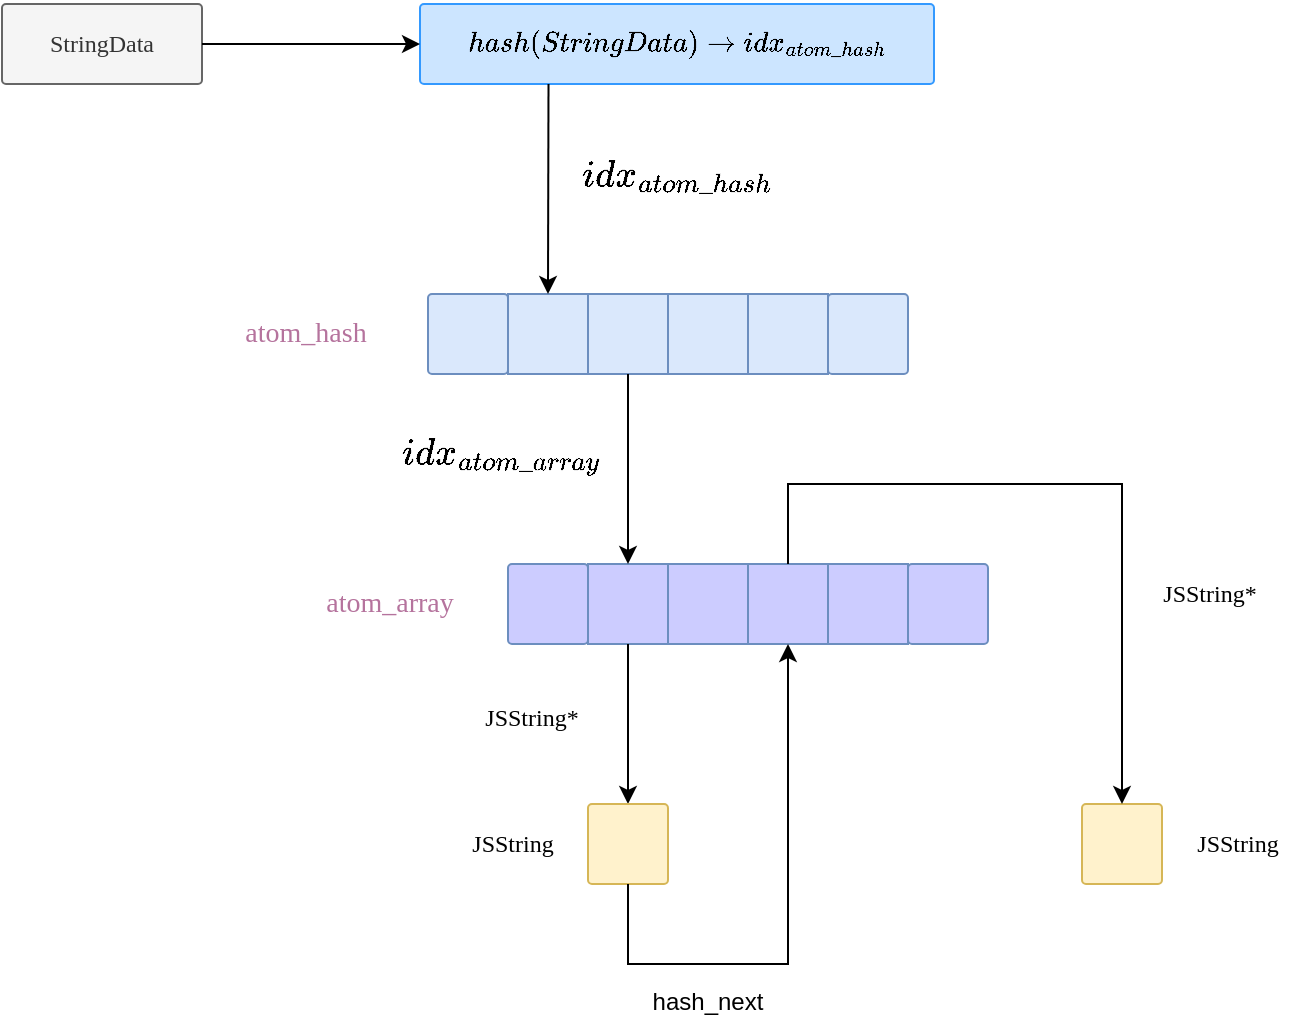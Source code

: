<mxfile version="21.4.0" type="device">
  <diagram id="BE0ovioZWPl28bur3GKl" name="Page-1">
    <mxGraphModel dx="1088" dy="745" grid="1" gridSize="10" guides="1" tooltips="1" connect="1" arrows="1" fold="1" page="1" pageScale="1" pageWidth="827" pageHeight="1169" math="1" shadow="0">
      <root>
        <mxCell id="0" />
        <mxCell id="1" parent="0" />
        <mxCell id="d7k7JaHhVkfDtRXN3Bn--1" value="" style="rounded=1;whiteSpace=wrap;html=1;fillColor=#CCCCFF;strokeColor=#6c8ebf;arcSize=5;" parent="1" vertex="1">
          <mxGeometry x="393" y="720" width="40" height="40" as="geometry" />
        </mxCell>
        <mxCell id="d7k7JaHhVkfDtRXN3Bn--2" value="" style="rounded=0;whiteSpace=wrap;html=1;fillColor=#CCCCFF;strokeColor=#6c8ebf;" parent="1" vertex="1">
          <mxGeometry x="433" y="720" width="40" height="40" as="geometry" />
        </mxCell>
        <mxCell id="d7k7JaHhVkfDtRXN3Bn--3" value="" style="rounded=0;whiteSpace=wrap;html=1;fillColor=#CCCCFF;strokeColor=#6c8ebf;" parent="1" vertex="1">
          <mxGeometry x="473" y="720" width="40" height="40" as="geometry" />
        </mxCell>
        <mxCell id="d7k7JaHhVkfDtRXN3Bn--4" value="" style="rounded=0;whiteSpace=wrap;html=1;fillColor=#CCCCFF;strokeColor=#6c8ebf;" parent="1" vertex="1">
          <mxGeometry x="513" y="720" width="40" height="40" as="geometry" />
        </mxCell>
        <mxCell id="d7k7JaHhVkfDtRXN3Bn--5" value="" style="rounded=0;whiteSpace=wrap;html=1;fillColor=#CCCCFF;strokeColor=#6c8ebf;" parent="1" vertex="1">
          <mxGeometry x="553" y="720" width="40" height="40" as="geometry" />
        </mxCell>
        <mxCell id="d7k7JaHhVkfDtRXN3Bn--6" value="" style="rounded=1;whiteSpace=wrap;html=1;fillColor=#CCCCFF;strokeColor=#6c8ebf;arcSize=5;" parent="1" vertex="1">
          <mxGeometry x="593" y="720" width="40" height="40" as="geometry" />
        </mxCell>
        <mxCell id="d7k7JaHhVkfDtRXN3Bn--7" value="&lt;font color=&quot;#b5739d&quot; style=&quot;font-size: 14px;&quot;&gt;atom_array&lt;/font&gt;" style="text;html=1;strokeColor=none;fillColor=none;align=center;verticalAlign=middle;whiteSpace=wrap;rounded=0;fontFamily=SF Mono;" parent="1" vertex="1">
          <mxGeometry x="279" y="725" width="110" height="30" as="geometry" />
        </mxCell>
        <mxCell id="d7k7JaHhVkfDtRXN3Bn--8" value="" style="rounded=1;whiteSpace=wrap;html=1;fillColor=#dae8fc;strokeColor=#6c8ebf;arcSize=5;" parent="1" vertex="1">
          <mxGeometry x="353" y="585" width="40" height="40" as="geometry" />
        </mxCell>
        <mxCell id="d7k7JaHhVkfDtRXN3Bn--9" value="" style="rounded=0;whiteSpace=wrap;html=1;fillColor=#dae8fc;strokeColor=#6c8ebf;" parent="1" vertex="1">
          <mxGeometry x="393" y="585" width="40" height="40" as="geometry" />
        </mxCell>
        <mxCell id="d7k7JaHhVkfDtRXN3Bn--10" value="" style="rounded=0;whiteSpace=wrap;html=1;fillColor=#dae8fc;strokeColor=#6c8ebf;" parent="1" vertex="1">
          <mxGeometry x="433" y="585" width="40" height="40" as="geometry" />
        </mxCell>
        <mxCell id="d7k7JaHhVkfDtRXN3Bn--11" value="" style="rounded=0;whiteSpace=wrap;html=1;fillColor=#dae8fc;strokeColor=#6c8ebf;" parent="1" vertex="1">
          <mxGeometry x="473" y="585" width="40" height="40" as="geometry" />
        </mxCell>
        <mxCell id="d7k7JaHhVkfDtRXN3Bn--12" value="" style="rounded=0;whiteSpace=wrap;html=1;fillColor=#dae8fc;strokeColor=#6c8ebf;" parent="1" vertex="1">
          <mxGeometry x="513" y="585" width="40" height="40" as="geometry" />
        </mxCell>
        <mxCell id="d7k7JaHhVkfDtRXN3Bn--13" value="" style="rounded=1;whiteSpace=wrap;html=1;fillColor=#dae8fc;strokeColor=#6c8ebf;arcSize=5;" parent="1" vertex="1">
          <mxGeometry x="553" y="585" width="40" height="40" as="geometry" />
        </mxCell>
        <mxCell id="d7k7JaHhVkfDtRXN3Bn--14" value="&lt;font color=&quot;#b5739d&quot; style=&quot;font-size: 14px;&quot;&gt;atom_hash&lt;/font&gt;" style="text;html=1;strokeColor=none;fillColor=none;align=center;verticalAlign=middle;whiteSpace=wrap;rounded=0;fontFamily=SF Mono;" parent="1" vertex="1">
          <mxGeometry x="247" y="590" width="90" height="30" as="geometry" />
        </mxCell>
        <mxCell id="d7k7JaHhVkfDtRXN3Bn--16" value="" style="endArrow=classic;html=1;rounded=0;exitX=0.5;exitY=1;exitDx=0;exitDy=0;entryX=0.5;entryY=0;entryDx=0;entryDy=0;" parent="1" source="d7k7JaHhVkfDtRXN3Bn--10" target="d7k7JaHhVkfDtRXN3Bn--2" edge="1">
          <mxGeometry width="50" height="50" relative="1" as="geometry">
            <mxPoint x="390" y="440" as="sourcePoint" />
            <mxPoint x="440" y="390" as="targetPoint" />
            <Array as="points">
              <mxPoint x="453" y="680" />
            </Array>
          </mxGeometry>
        </mxCell>
        <mxCell id="d7k7JaHhVkfDtRXN3Bn--29" value="" style="endArrow=classic;html=1;rounded=0;exitX=0.5;exitY=1;exitDx=0;exitDy=0;entryX=0.5;entryY=0;entryDx=0;entryDy=0;" parent="1" source="d7k7JaHhVkfDtRXN3Bn--2" target="dHQ5mNr2f7TnLZc9f3mp-4" edge="1">
          <mxGeometry width="50" height="50" relative="1" as="geometry">
            <mxPoint x="663" y="860" as="sourcePoint" />
            <mxPoint x="453" y="850" as="targetPoint" />
            <Array as="points">
              <mxPoint x="453" y="800" />
              <mxPoint x="453" y="840" />
            </Array>
          </mxGeometry>
        </mxCell>
        <mxCell id="d7k7JaHhVkfDtRXN3Bn--35" value="&lt;span style=&quot;background-color: rgb(255, 255, 255);&quot;&gt;&lt;font style=&quot;font-size: 16px;&quot;&gt;$$idx_{atom\_array}$$&lt;/font&gt;&lt;/span&gt;" style="text;html=1;strokeColor=none;fillColor=none;align=center;verticalAlign=middle;whiteSpace=wrap;rounded=0;shadow=0;glass=0;labelBackgroundColor=none;" parent="1" vertex="1">
          <mxGeometry x="320" y="650" width="140" height="30" as="geometry" />
        </mxCell>
        <mxCell id="d7k7JaHhVkfDtRXN3Bn--39" value="&lt;span style=&quot;background-color: rgb(255, 255, 255);&quot;&gt;&lt;font style=&quot;font-size: 12px;&quot;&gt;hash_next&lt;/font&gt;&lt;/span&gt;" style="text;html=1;strokeColor=none;fillColor=none;align=center;verticalAlign=middle;whiteSpace=wrap;rounded=0;shadow=0;glass=0;labelBackgroundColor=none;" parent="1" vertex="1">
          <mxGeometry x="423" y="924" width="140" height="30" as="geometry" />
        </mxCell>
        <mxCell id="dHQ5mNr2f7TnLZc9f3mp-4" value="" style="rounded=1;whiteSpace=wrap;html=1;fillColor=#fff2cc;strokeColor=#d6b656;imageHeight=24;arcSize=5;" parent="1" vertex="1">
          <mxGeometry x="433" y="840" width="40" height="40" as="geometry" />
        </mxCell>
        <mxCell id="dHQ5mNr2f7TnLZc9f3mp-6" value="" style="rounded=1;whiteSpace=wrap;html=1;fillColor=#fff2cc;strokeColor=#d6b656;arcSize=5;" parent="1" vertex="1">
          <mxGeometry x="680" y="840" width="40" height="40" as="geometry" />
        </mxCell>
        <mxCell id="dHQ5mNr2f7TnLZc9f3mp-9" value="&lt;font style=&quot;font-size: 12px;&quot;&gt;JSString&lt;/font&gt;" style="text;html=1;strokeColor=none;fillColor=none;align=center;verticalAlign=middle;whiteSpace=wrap;rounded=0;fontFamily=SF Mono;" parent="1" vertex="1">
          <mxGeometry x="357" y="845" width="77" height="30" as="geometry" />
        </mxCell>
        <mxCell id="dHQ5mNr2f7TnLZc9f3mp-10" value="" style="endArrow=classic;html=1;rounded=0;exitX=0.5;exitY=1;exitDx=0;exitDy=0;entryX=0.5;entryY=1;entryDx=0;entryDy=0;" parent="1" source="dHQ5mNr2f7TnLZc9f3mp-4" target="d7k7JaHhVkfDtRXN3Bn--4" edge="1">
          <mxGeometry width="50" height="50" relative="1" as="geometry">
            <mxPoint x="580" y="670" as="sourcePoint" />
            <mxPoint x="630" y="620" as="targetPoint" />
            <Array as="points">
              <mxPoint x="453" y="920" />
              <mxPoint x="533" y="920" />
            </Array>
          </mxGeometry>
        </mxCell>
        <mxCell id="dHQ5mNr2f7TnLZc9f3mp-13" value="&lt;font style=&quot;font-size: 12px;&quot;&gt;JSString&lt;/font&gt;" style="text;html=1;strokeColor=none;fillColor=none;align=center;verticalAlign=middle;whiteSpace=wrap;rounded=0;fontFamily=SF Mono;" parent="1" vertex="1">
          <mxGeometry x="723" y="845" width="70" height="30" as="geometry" />
        </mxCell>
        <mxCell id="dHQ5mNr2f7TnLZc9f3mp-14" value="" style="endArrow=classic;html=1;rounded=0;fontSize=16;exitX=0.5;exitY=0;exitDx=0;exitDy=0;entryX=0.5;entryY=0;entryDx=0;entryDy=0;" parent="1" source="d7k7JaHhVkfDtRXN3Bn--4" target="dHQ5mNr2f7TnLZc9f3mp-6" edge="1">
          <mxGeometry width="50" height="50" relative="1" as="geometry">
            <mxPoint x="570" y="730" as="sourcePoint" />
            <mxPoint x="620" y="680" as="targetPoint" />
            <Array as="points">
              <mxPoint x="533" y="680" />
              <mxPoint x="700" y="680" />
            </Array>
          </mxGeometry>
        </mxCell>
        <mxCell id="dHQ5mNr2f7TnLZc9f3mp-17" value="&lt;font face=&quot;SF Mono&quot; style=&quot;font-size: 12px;&quot;&gt;JSString*&lt;/font&gt;" style="text;html=1;strokeColor=none;fillColor=none;align=center;verticalAlign=middle;whiteSpace=wrap;rounded=0;fontSize=16;" parent="1" vertex="1">
          <mxGeometry x="360" y="780" width="90" height="30" as="geometry" />
        </mxCell>
        <mxCell id="dHQ5mNr2f7TnLZc9f3mp-18" value="JSString*" style="text;html=1;strokeColor=none;fillColor=none;align=center;verticalAlign=middle;whiteSpace=wrap;rounded=0;fontSize=12;fontFamily=SF Mono;" parent="1" vertex="1">
          <mxGeometry x="699" y="720" width="90" height="30" as="geometry" />
        </mxCell>
        <mxCell id="dHQ5mNr2f7TnLZc9f3mp-19" value="&lt;span style=&quot;background-color: rgb(255, 255, 255);&quot;&gt;$$idx_{atom\_hash}$$&lt;/span&gt;" style="text;html=1;strokeColor=none;fillColor=none;align=center;verticalAlign=middle;whiteSpace=wrap;rounded=0;fontSize=16;" parent="1" vertex="1">
          <mxGeometry x="423" y="510" width="110" height="30" as="geometry" />
        </mxCell>
        <mxCell id="e04o6s8iYcdu_MtuzH4c-1" value="&lt;font style=&quot;font-size: 12px;&quot;&gt;StringData&lt;/font&gt;" style="rounded=1;whiteSpace=wrap;html=1;fillColor=#f5f5f5;fontColor=#333333;strokeColor=#666666;arcSize=5;fontFamily=SF Mono;" parent="1" vertex="1">
          <mxGeometry x="140" y="440" width="100" height="40" as="geometry" />
        </mxCell>
        <mxCell id="e04o6s8iYcdu_MtuzH4c-2" value="$$hash(StringData)\rightarrow idx_{atom\_hash}&lt;br&gt;$$" style="rounded=1;whiteSpace=wrap;html=1;fillColor=#CCE5FF;strokeColor=#3399FF;arcSize=5;" parent="1" vertex="1">
          <mxGeometry x="349" y="440" width="257" height="40" as="geometry" />
        </mxCell>
        <mxCell id="e04o6s8iYcdu_MtuzH4c-3" value="" style="endArrow=classic;html=1;rounded=0;exitX=1;exitY=0.5;exitDx=0;exitDy=0;entryX=0;entryY=0.5;entryDx=0;entryDy=0;" parent="1" source="e04o6s8iYcdu_MtuzH4c-1" target="e04o6s8iYcdu_MtuzH4c-2" edge="1">
          <mxGeometry width="50" height="50" relative="1" as="geometry">
            <mxPoint x="580" y="590" as="sourcePoint" />
            <mxPoint x="630" y="540" as="targetPoint" />
          </mxGeometry>
        </mxCell>
        <mxCell id="e04o6s8iYcdu_MtuzH4c-4" value="" style="endArrow=classic;html=1;rounded=0;exitX=0.25;exitY=1;exitDx=0;exitDy=0;entryX=0.5;entryY=0;entryDx=0;entryDy=0;" parent="1" source="e04o6s8iYcdu_MtuzH4c-2" target="d7k7JaHhVkfDtRXN3Bn--9" edge="1">
          <mxGeometry width="50" height="50" relative="1" as="geometry">
            <mxPoint x="580" y="590" as="sourcePoint" />
            <mxPoint x="630" y="540" as="targetPoint" />
          </mxGeometry>
        </mxCell>
      </root>
    </mxGraphModel>
  </diagram>
</mxfile>
